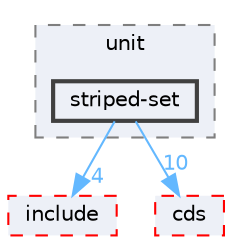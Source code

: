 digraph "external/libcds/test/unit/striped-set"
{
 // LATEX_PDF_SIZE
  bgcolor="transparent";
  edge [fontname=Helvetica,fontsize=10,labelfontname=Helvetica,labelfontsize=10];
  node [fontname=Helvetica,fontsize=10,shape=box,height=0.2,width=0.4];
  compound=true
  subgraph clusterdir_5af95ab9c8988ee69eb5a91a91a55ab9 {
    graph [ bgcolor="#edf0f7", pencolor="grey50", label="unit", fontname=Helvetica,fontsize=10 style="filled,dashed", URL="dir_5af95ab9c8988ee69eb5a91a91a55ab9.html",tooltip=""]
  dir_168d319986fea122ed72f4feb1937bc5 [label="striped-set", fillcolor="#edf0f7", color="grey25", style="filled,bold", URL="dir_168d319986fea122ed72f4feb1937bc5.html",tooltip=""];
  }
  dir_e8e86015120c09f6a7f42026ab4ce0a2 [label="include", fillcolor="#edf0f7", color="red", style="filled,dashed", URL="dir_e8e86015120c09f6a7f42026ab4ce0a2.html",tooltip=""];
  dir_fcf032bbf40cb4a20f944ac15896063c [label="cds", fillcolor="#edf0f7", color="red", style="filled,dashed", URL="dir_fcf032bbf40cb4a20f944ac15896063c.html",tooltip=""];
  dir_168d319986fea122ed72f4feb1937bc5->dir_e8e86015120c09f6a7f42026ab4ce0a2 [headlabel="4", labeldistance=1.5 headhref="dir_000799_000382.html" href="dir_000799_000382.html" color="steelblue1" fontcolor="steelblue1"];
  dir_168d319986fea122ed72f4feb1937bc5->dir_fcf032bbf40cb4a20f944ac15896063c [headlabel="10", labeldistance=1.5 headhref="dir_000799_000111.html" href="dir_000799_000111.html" color="steelblue1" fontcolor="steelblue1"];
}
